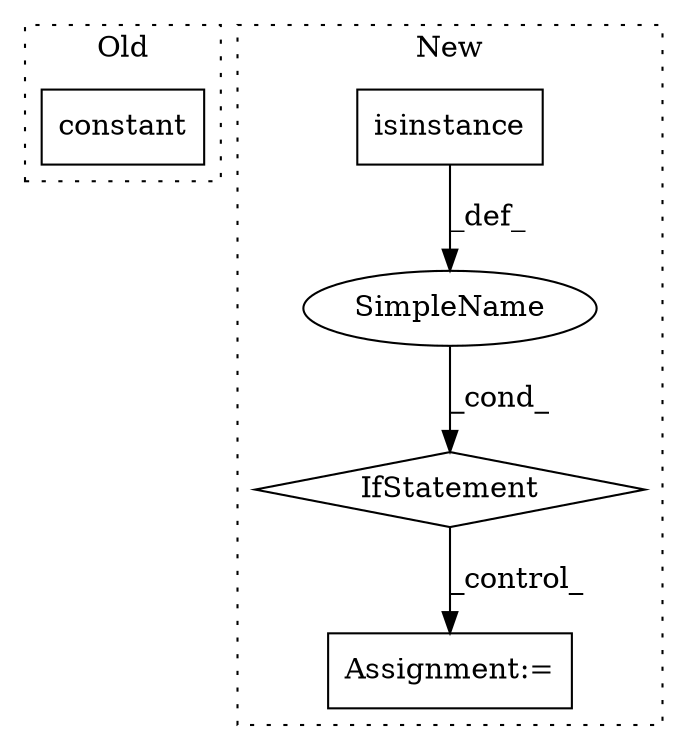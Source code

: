digraph G {
subgraph cluster0 {
1 [label="constant" a="32" s="2467,2529" l="9,1" shape="box"];
label = "Old";
style="dotted";
}
subgraph cluster1 {
2 [label="isinstance" a="32" s="1894,1931" l="11,1" shape="box"];
3 [label="IfStatement" a="25" s="1890,1932" l="4,2" shape="diamond"];
4 [label="SimpleName" a="42" s="" l="" shape="ellipse"];
5 [label="Assignment:=" a="7" s="1954" l="1" shape="box"];
label = "New";
style="dotted";
}
2 -> 4 [label="_def_"];
3 -> 5 [label="_control_"];
4 -> 3 [label="_cond_"];
}